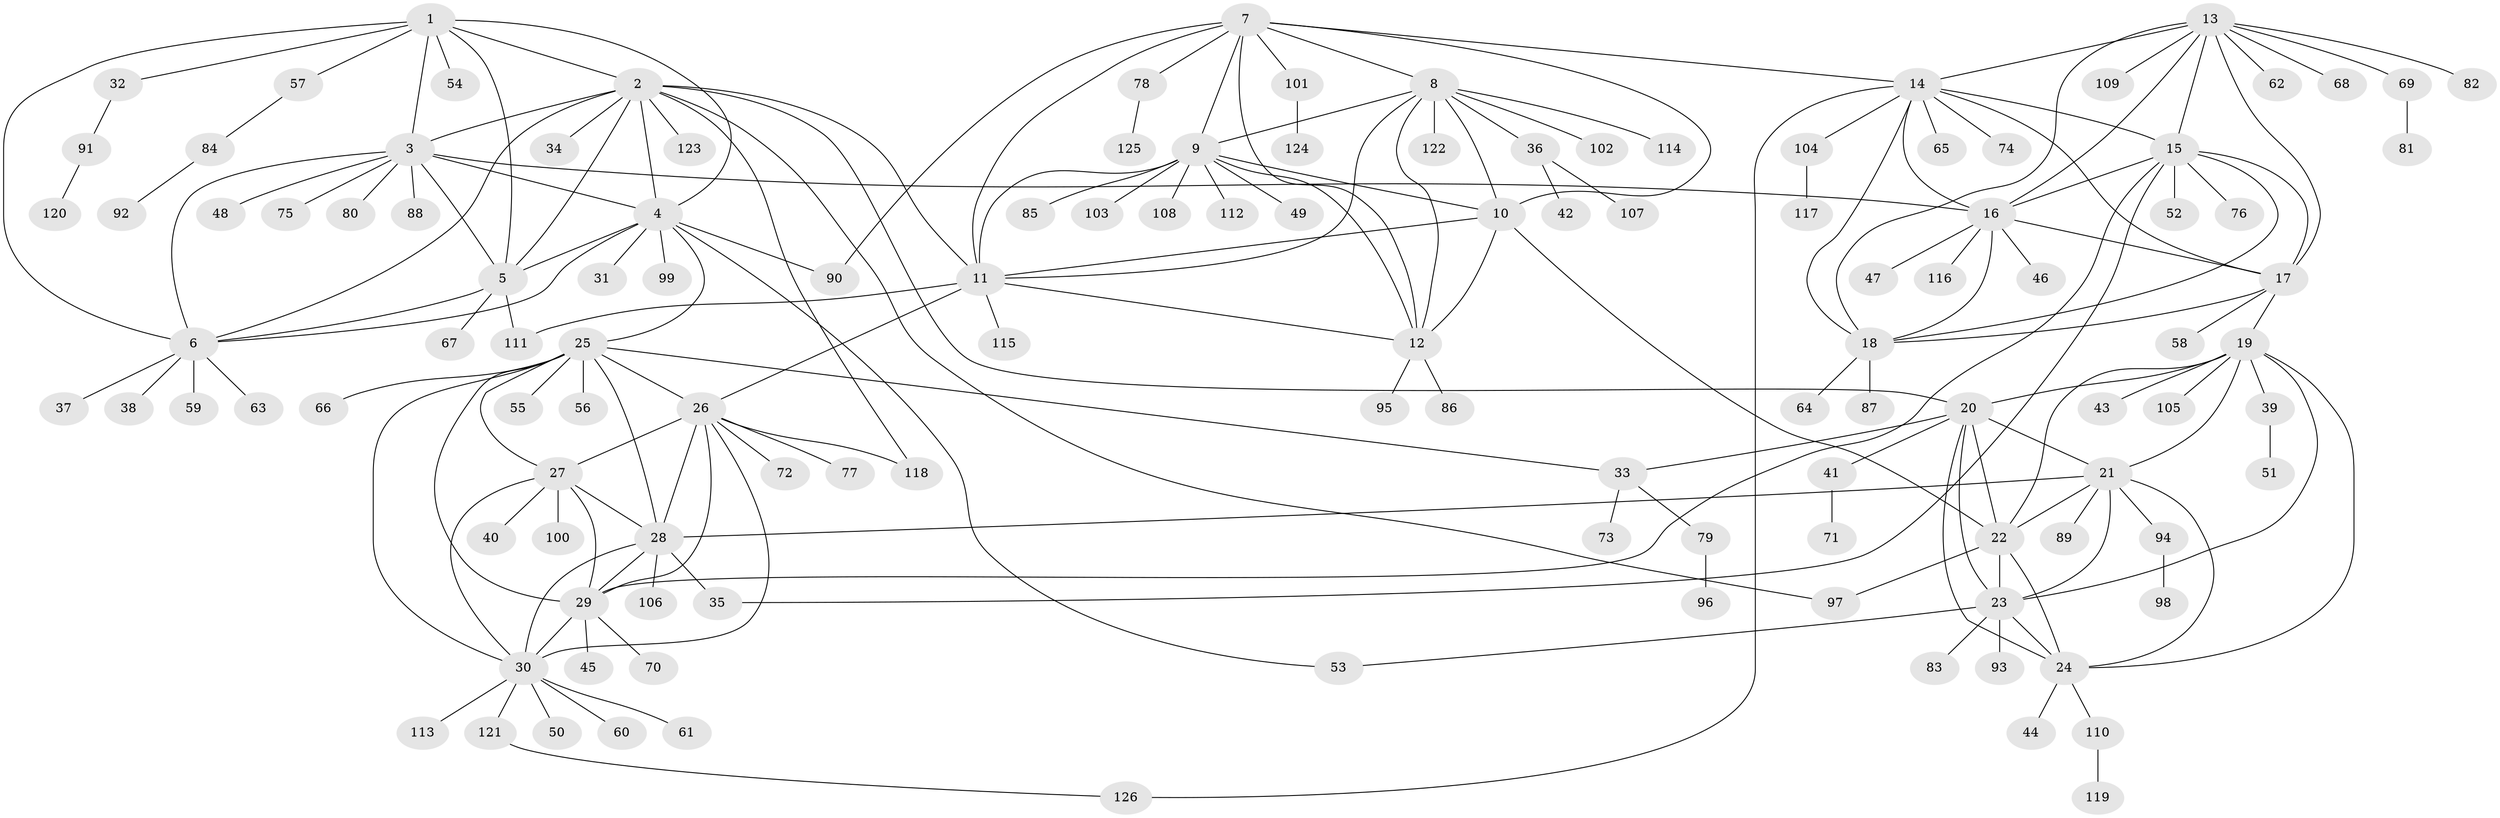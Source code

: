 // Generated by graph-tools (version 1.1) at 2025/54/03/09/25 04:54:36]
// undirected, 126 vertices, 189 edges
graph export_dot {
graph [start="1"]
  node [color=gray90,style=filled];
  1;
  2;
  3;
  4;
  5;
  6;
  7;
  8;
  9;
  10;
  11;
  12;
  13;
  14;
  15;
  16;
  17;
  18;
  19;
  20;
  21;
  22;
  23;
  24;
  25;
  26;
  27;
  28;
  29;
  30;
  31;
  32;
  33;
  34;
  35;
  36;
  37;
  38;
  39;
  40;
  41;
  42;
  43;
  44;
  45;
  46;
  47;
  48;
  49;
  50;
  51;
  52;
  53;
  54;
  55;
  56;
  57;
  58;
  59;
  60;
  61;
  62;
  63;
  64;
  65;
  66;
  67;
  68;
  69;
  70;
  71;
  72;
  73;
  74;
  75;
  76;
  77;
  78;
  79;
  80;
  81;
  82;
  83;
  84;
  85;
  86;
  87;
  88;
  89;
  90;
  91;
  92;
  93;
  94;
  95;
  96;
  97;
  98;
  99;
  100;
  101;
  102;
  103;
  104;
  105;
  106;
  107;
  108;
  109;
  110;
  111;
  112;
  113;
  114;
  115;
  116;
  117;
  118;
  119;
  120;
  121;
  122;
  123;
  124;
  125;
  126;
  1 -- 2;
  1 -- 3;
  1 -- 4;
  1 -- 5;
  1 -- 6;
  1 -- 32;
  1 -- 54;
  1 -- 57;
  2 -- 3;
  2 -- 4;
  2 -- 5;
  2 -- 6;
  2 -- 11;
  2 -- 20;
  2 -- 34;
  2 -- 97;
  2 -- 118;
  2 -- 123;
  3 -- 4;
  3 -- 5;
  3 -- 6;
  3 -- 16;
  3 -- 48;
  3 -- 75;
  3 -- 80;
  3 -- 88;
  4 -- 5;
  4 -- 6;
  4 -- 25;
  4 -- 31;
  4 -- 53;
  4 -- 90;
  4 -- 99;
  5 -- 6;
  5 -- 67;
  5 -- 111;
  6 -- 37;
  6 -- 38;
  6 -- 59;
  6 -- 63;
  7 -- 8;
  7 -- 9;
  7 -- 10;
  7 -- 11;
  7 -- 12;
  7 -- 14;
  7 -- 78;
  7 -- 90;
  7 -- 101;
  8 -- 9;
  8 -- 10;
  8 -- 11;
  8 -- 12;
  8 -- 36;
  8 -- 102;
  8 -- 114;
  8 -- 122;
  9 -- 10;
  9 -- 11;
  9 -- 12;
  9 -- 49;
  9 -- 85;
  9 -- 103;
  9 -- 108;
  9 -- 112;
  10 -- 11;
  10 -- 12;
  10 -- 22;
  11 -- 12;
  11 -- 26;
  11 -- 111;
  11 -- 115;
  12 -- 86;
  12 -- 95;
  13 -- 14;
  13 -- 15;
  13 -- 16;
  13 -- 17;
  13 -- 18;
  13 -- 62;
  13 -- 68;
  13 -- 69;
  13 -- 82;
  13 -- 109;
  14 -- 15;
  14 -- 16;
  14 -- 17;
  14 -- 18;
  14 -- 65;
  14 -- 74;
  14 -- 104;
  14 -- 126;
  15 -- 16;
  15 -- 17;
  15 -- 18;
  15 -- 29;
  15 -- 35;
  15 -- 52;
  15 -- 76;
  16 -- 17;
  16 -- 18;
  16 -- 46;
  16 -- 47;
  16 -- 116;
  17 -- 18;
  17 -- 19;
  17 -- 58;
  18 -- 64;
  18 -- 87;
  19 -- 20;
  19 -- 21;
  19 -- 22;
  19 -- 23;
  19 -- 24;
  19 -- 39;
  19 -- 43;
  19 -- 105;
  20 -- 21;
  20 -- 22;
  20 -- 23;
  20 -- 24;
  20 -- 33;
  20 -- 41;
  21 -- 22;
  21 -- 23;
  21 -- 24;
  21 -- 28;
  21 -- 89;
  21 -- 94;
  22 -- 23;
  22 -- 24;
  22 -- 97;
  23 -- 24;
  23 -- 53;
  23 -- 83;
  23 -- 93;
  24 -- 44;
  24 -- 110;
  25 -- 26;
  25 -- 27;
  25 -- 28;
  25 -- 29;
  25 -- 30;
  25 -- 33;
  25 -- 55;
  25 -- 56;
  25 -- 66;
  26 -- 27;
  26 -- 28;
  26 -- 29;
  26 -- 30;
  26 -- 72;
  26 -- 77;
  26 -- 118;
  27 -- 28;
  27 -- 29;
  27 -- 30;
  27 -- 40;
  27 -- 100;
  28 -- 29;
  28 -- 30;
  28 -- 35;
  28 -- 106;
  29 -- 30;
  29 -- 45;
  29 -- 70;
  30 -- 50;
  30 -- 60;
  30 -- 61;
  30 -- 113;
  30 -- 121;
  32 -- 91;
  33 -- 73;
  33 -- 79;
  36 -- 42;
  36 -- 107;
  39 -- 51;
  41 -- 71;
  57 -- 84;
  69 -- 81;
  78 -- 125;
  79 -- 96;
  84 -- 92;
  91 -- 120;
  94 -- 98;
  101 -- 124;
  104 -- 117;
  110 -- 119;
  121 -- 126;
}
